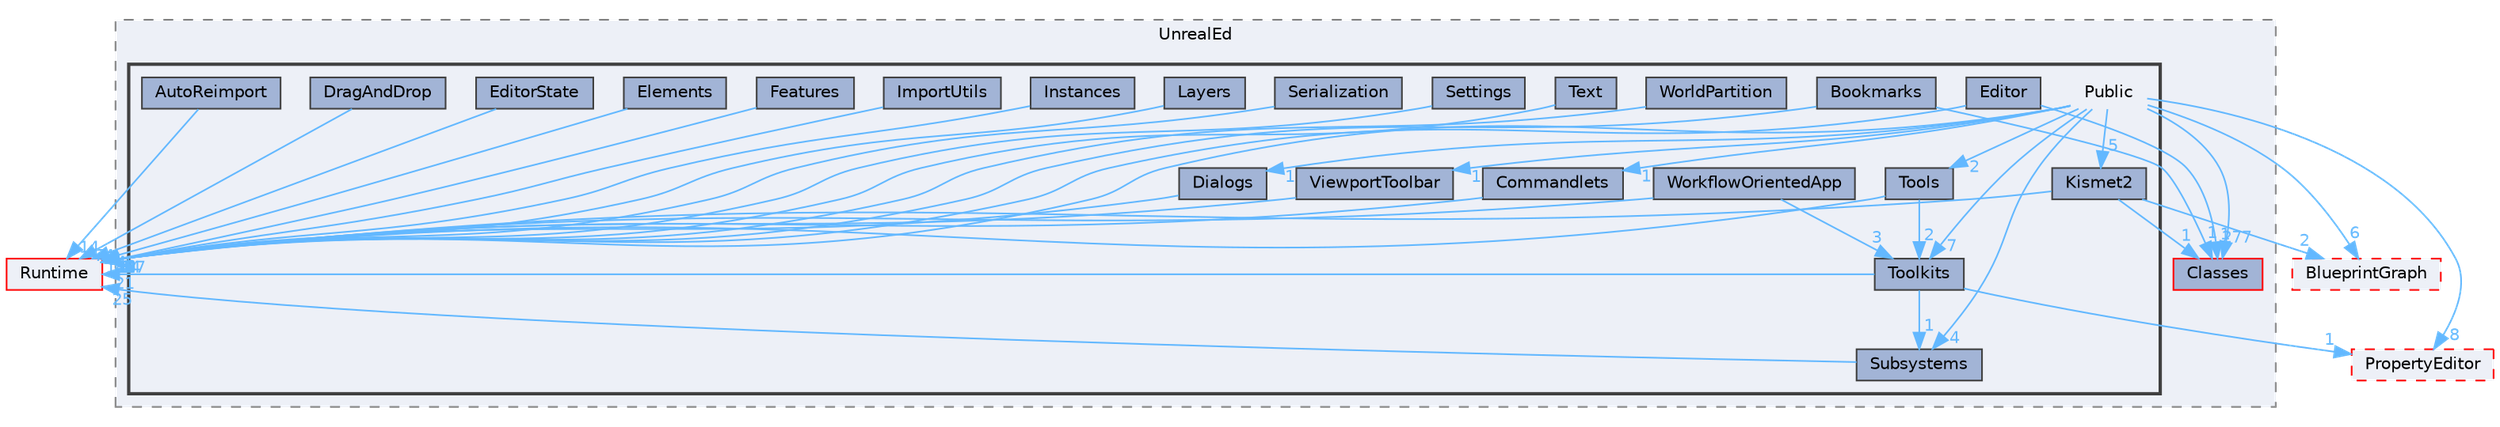 digraph "Public"
{
 // INTERACTIVE_SVG=YES
 // LATEX_PDF_SIZE
  bgcolor="transparent";
  edge [fontname=Helvetica,fontsize=10,labelfontname=Helvetica,labelfontsize=10];
  node [fontname=Helvetica,fontsize=10,shape=box,height=0.2,width=0.4];
  compound=true
  subgraph clusterdir_d6dfe71a46de762e5d5df277eaa495c7 {
    graph [ bgcolor="#edf0f7", pencolor="grey50", label="UnrealEd", fontname=Helvetica,fontsize=10 style="filled,dashed", URL="dir_d6dfe71a46de762e5d5df277eaa495c7.html",tooltip=""]
  dir_0d13eddcba6027e8ab9d61accf84dcff [label="Classes", fillcolor="#a2b4d6", color="red", style="filled", URL="dir_0d13eddcba6027e8ab9d61accf84dcff.html",tooltip=""];
  subgraph clusterdir_978a81d20f5a53c90067a06992956062 {
    graph [ bgcolor="#edf0f7", pencolor="grey25", label="", fontname=Helvetica,fontsize=10 style="filled,bold", URL="dir_978a81d20f5a53c90067a06992956062.html",tooltip=""]
    dir_978a81d20f5a53c90067a06992956062 [shape=plaintext, label="Public"];
  dir_34b9c4b67d5ab077feb65df9bc3acd23 [label="AutoReimport", fillcolor="#a2b4d6", color="grey25", style="filled", URL="dir_34b9c4b67d5ab077feb65df9bc3acd23.html",tooltip=""];
  dir_1464c4dd4b863ed9f04f57128ebcb999 [label="Bookmarks", fillcolor="#a2b4d6", color="grey25", style="filled", URL="dir_1464c4dd4b863ed9f04f57128ebcb999.html",tooltip=""];
  dir_8a259657e650c8c100c0a06fccc42936 [label="Commandlets", fillcolor="#a2b4d6", color="grey25", style="filled", URL="dir_8a259657e650c8c100c0a06fccc42936.html",tooltip=""];
  dir_39014474091516f790d83e3305df3ebb [label="Dialogs", fillcolor="#a2b4d6", color="grey25", style="filled", URL="dir_39014474091516f790d83e3305df3ebb.html",tooltip=""];
  dir_278d55fa59b2e32d2a766322d81a8995 [label="DragAndDrop", fillcolor="#a2b4d6", color="grey25", style="filled", URL="dir_278d55fa59b2e32d2a766322d81a8995.html",tooltip=""];
  dir_e8a8da76bd5fced8dcd0b49e38cd716c [label="Editor", fillcolor="#a2b4d6", color="grey25", style="filled", URL="dir_e8a8da76bd5fced8dcd0b49e38cd716c.html",tooltip=""];
  dir_57f1633b65a6921d129529749d2ab770 [label="EditorState", fillcolor="#a2b4d6", color="grey25", style="filled", URL="dir_57f1633b65a6921d129529749d2ab770.html",tooltip=""];
  dir_fa7c451ee1c45678d95aa3886d95e0dc [label="Elements", fillcolor="#a2b4d6", color="grey25", style="filled", URL="dir_fa7c451ee1c45678d95aa3886d95e0dc.html",tooltip=""];
  dir_9ef241c1a63473f44fb52f646240144e [label="Features", fillcolor="#a2b4d6", color="grey25", style="filled", URL="dir_9ef241c1a63473f44fb52f646240144e.html",tooltip=""];
  dir_e897a6d24d311dfdd0d67f11fda5cc58 [label="ImportUtils", fillcolor="#a2b4d6", color="grey25", style="filled", URL="dir_e897a6d24d311dfdd0d67f11fda5cc58.html",tooltip=""];
  dir_e985a81cfacca7ab670fcb81275a8413 [label="Instances", fillcolor="#a2b4d6", color="grey25", style="filled", URL="dir_e985a81cfacca7ab670fcb81275a8413.html",tooltip=""];
  dir_42185e7662107a59bab78cbb40a196b5 [label="Kismet2", fillcolor="#a2b4d6", color="grey25", style="filled", URL="dir_42185e7662107a59bab78cbb40a196b5.html",tooltip=""];
  dir_6c0aa19a6859f5c63753a28c2ead2ec4 [label="Layers", fillcolor="#a2b4d6", color="grey25", style="filled", URL="dir_6c0aa19a6859f5c63753a28c2ead2ec4.html",tooltip=""];
  dir_17ba5ee37b16ebcf9d7426f517806e87 [label="Serialization", fillcolor="#a2b4d6", color="grey25", style="filled", URL="dir_17ba5ee37b16ebcf9d7426f517806e87.html",tooltip=""];
  dir_9364830b99571ea0ac5818e3c92bf79f [label="Settings", fillcolor="#a2b4d6", color="grey25", style="filled", URL="dir_9364830b99571ea0ac5818e3c92bf79f.html",tooltip=""];
  dir_7aa415416ea8b8ed0e847810974232a8 [label="Subsystems", fillcolor="#a2b4d6", color="grey25", style="filled", URL="dir_7aa415416ea8b8ed0e847810974232a8.html",tooltip=""];
  dir_0091a601d43baf37edf6e1d485d84663 [label="Text", fillcolor="#a2b4d6", color="grey25", style="filled", URL="dir_0091a601d43baf37edf6e1d485d84663.html",tooltip=""];
  dir_21a0abbbb2aa2fd726a01fe92c72933a [label="Toolkits", fillcolor="#a2b4d6", color="grey25", style="filled", URL="dir_21a0abbbb2aa2fd726a01fe92c72933a.html",tooltip=""];
  dir_6f2615dcb1046e733bba50f40f254a93 [label="Tools", fillcolor="#a2b4d6", color="grey25", style="filled", URL="dir_6f2615dcb1046e733bba50f40f254a93.html",tooltip=""];
  dir_af8ac6736468381caa903d22ddf6b757 [label="ViewportToolbar", fillcolor="#a2b4d6", color="grey25", style="filled", URL="dir_af8ac6736468381caa903d22ddf6b757.html",tooltip=""];
  dir_3752550258a60a13d994fc8b20089368 [label="WorkflowOrientedApp", fillcolor="#a2b4d6", color="grey25", style="filled", URL="dir_3752550258a60a13d994fc8b20089368.html",tooltip=""];
  dir_95bbb44ad2018fd47891e57ce388bd2e [label="WorldPartition", fillcolor="#a2b4d6", color="grey25", style="filled", URL="dir_95bbb44ad2018fd47891e57ce388bd2e.html",tooltip=""];
  }
  }
  dir_6f9ff4717e5c801c32ad76358bc5c18a [label="BlueprintGraph", fillcolor="#edf0f7", color="red", style="filled,dashed", URL="dir_6f9ff4717e5c801c32ad76358bc5c18a.html",tooltip=""];
  dir_7536b172fbd480bfd146a1b1acd6856b [label="Runtime", fillcolor="#edf0f7", color="red", style="filled", URL="dir_7536b172fbd480bfd146a1b1acd6856b.html",tooltip=""];
  dir_d1fe7a7be36f79b0b0b08c66e8a279df [label="PropertyEditor", fillcolor="#edf0f7", color="red", style="filled,dashed", URL="dir_d1fe7a7be36f79b0b0b08c66e8a279df.html",tooltip=""];
  dir_978a81d20f5a53c90067a06992956062->dir_0d13eddcba6027e8ab9d61accf84dcff [headlabel="277", labeldistance=1.5 headhref="dir_000930_000191.html" href="dir_000930_000191.html" color="steelblue1" fontcolor="steelblue1"];
  dir_978a81d20f5a53c90067a06992956062->dir_21a0abbbb2aa2fd726a01fe92c72933a [headlabel="7", labeldistance=1.5 headhref="dir_000930_001188.html" href="dir_000930_001188.html" color="steelblue1" fontcolor="steelblue1"];
  dir_978a81d20f5a53c90067a06992956062->dir_39014474091516f790d83e3305df3ebb [headlabel="1", labeldistance=1.5 headhref="dir_000930_000315.html" href="dir_000930_000315.html" color="steelblue1" fontcolor="steelblue1"];
  dir_978a81d20f5a53c90067a06992956062->dir_42185e7662107a59bab78cbb40a196b5 [headlabel="5", labeldistance=1.5 headhref="dir_000930_000550.html" href="dir_000930_000550.html" color="steelblue1" fontcolor="steelblue1"];
  dir_978a81d20f5a53c90067a06992956062->dir_6f2615dcb1046e733bba50f40f254a93 [headlabel="2", labeldistance=1.5 headhref="dir_000930_001190.html" href="dir_000930_001190.html" color="steelblue1" fontcolor="steelblue1"];
  dir_978a81d20f5a53c90067a06992956062->dir_6f9ff4717e5c801c32ad76358bc5c18a [headlabel="6", labeldistance=1.5 headhref="dir_000930_000103.html" href="dir_000930_000103.html" color="steelblue1" fontcolor="steelblue1"];
  dir_978a81d20f5a53c90067a06992956062->dir_7536b172fbd480bfd146a1b1acd6856b [headlabel="1367", labeldistance=1.5 headhref="dir_000930_000984.html" href="dir_000930_000984.html" color="steelblue1" fontcolor="steelblue1"];
  dir_978a81d20f5a53c90067a06992956062->dir_7aa415416ea8b8ed0e847810974232a8 [headlabel="4", labeldistance=1.5 headhref="dir_000930_001149.html" href="dir_000930_001149.html" color="steelblue1" fontcolor="steelblue1"];
  dir_978a81d20f5a53c90067a06992956062->dir_8a259657e650c8c100c0a06fccc42936 [headlabel="1", labeldistance=1.5 headhref="dir_000930_000209.html" href="dir_000930_000209.html" color="steelblue1" fontcolor="steelblue1"];
  dir_978a81d20f5a53c90067a06992956062->dir_af8ac6736468381caa903d22ddf6b757 [headlabel="1", labeldistance=1.5 headhref="dir_000930_001256.html" href="dir_000930_001256.html" color="steelblue1" fontcolor="steelblue1"];
  dir_978a81d20f5a53c90067a06992956062->dir_d1fe7a7be36f79b0b0b08c66e8a279df [headlabel="8", labeldistance=1.5 headhref="dir_000930_000781.html" href="dir_000930_000781.html" color="steelblue1" fontcolor="steelblue1"];
  dir_34b9c4b67d5ab077feb65df9bc3acd23->dir_7536b172fbd480bfd146a1b1acd6856b [headlabel="14", labeldistance=1.5 headhref="dir_000082_000984.html" href="dir_000082_000984.html" color="steelblue1" fontcolor="steelblue1"];
  dir_1464c4dd4b863ed9f04f57128ebcb999->dir_0d13eddcba6027e8ab9d61accf84dcff [headlabel="1", labeldistance=1.5 headhref="dir_000112_000191.html" href="dir_000112_000191.html" color="steelblue1" fontcolor="steelblue1"];
  dir_1464c4dd4b863ed9f04f57128ebcb999->dir_7536b172fbd480bfd146a1b1acd6856b [headlabel="11", labeldistance=1.5 headhref="dir_000112_000984.html" href="dir_000112_000984.html" color="steelblue1" fontcolor="steelblue1"];
  dir_8a259657e650c8c100c0a06fccc42936->dir_7536b172fbd480bfd146a1b1acd6856b [headlabel="45", labeldistance=1.5 headhref="dir_000209_000984.html" href="dir_000209_000984.html" color="steelblue1" fontcolor="steelblue1"];
  dir_39014474091516f790d83e3305df3ebb->dir_7536b172fbd480bfd146a1b1acd6856b [headlabel="52", labeldistance=1.5 headhref="dir_000315_000984.html" href="dir_000315_000984.html" color="steelblue1" fontcolor="steelblue1"];
  dir_278d55fa59b2e32d2a766322d81a8995->dir_7536b172fbd480bfd146a1b1acd6856b [headlabel="74", labeldistance=1.5 headhref="dir_000344_000984.html" href="dir_000344_000984.html" color="steelblue1" fontcolor="steelblue1"];
  dir_e8a8da76bd5fced8dcd0b49e38cd716c->dir_0d13eddcba6027e8ab9d61accf84dcff [headlabel="1", labeldistance=1.5 headhref="dir_000359_000191.html" href="dir_000359_000191.html" color="steelblue1" fontcolor="steelblue1"];
  dir_e8a8da76bd5fced8dcd0b49e38cd716c->dir_7536b172fbd480bfd146a1b1acd6856b [headlabel="3", labeldistance=1.5 headhref="dir_000359_000984.html" href="dir_000359_000984.html" color="steelblue1" fontcolor="steelblue1"];
  dir_57f1633b65a6921d129529749d2ab770->dir_7536b172fbd480bfd146a1b1acd6856b [headlabel="4", labeldistance=1.5 headhref="dir_000361_000984.html" href="dir_000361_000984.html" color="steelblue1" fontcolor="steelblue1"];
  dir_fa7c451ee1c45678d95aa3886d95e0dc->dir_7536b172fbd480bfd146a1b1acd6856b [headlabel="45", labeldistance=1.5 headhref="dir_000364_000984.html" href="dir_000364_000984.html" color="steelblue1" fontcolor="steelblue1"];
  dir_9ef241c1a63473f44fb52f646240144e->dir_7536b172fbd480bfd146a1b1acd6856b [headlabel="4", labeldistance=1.5 headhref="dir_000395_000984.html" href="dir_000395_000984.html" color="steelblue1" fontcolor="steelblue1"];
  dir_e897a6d24d311dfdd0d67f11fda5cc58->dir_7536b172fbd480bfd146a1b1acd6856b [headlabel="15", labeldistance=1.5 headhref="dir_000486_000984.html" href="dir_000486_000984.html" color="steelblue1" fontcolor="steelblue1"];
  dir_e985a81cfacca7ab670fcb81275a8413->dir_7536b172fbd480bfd146a1b1acd6856b [headlabel="1", labeldistance=1.5 headhref="dir_000497_000984.html" href="dir_000497_000984.html" color="steelblue1" fontcolor="steelblue1"];
  dir_42185e7662107a59bab78cbb40a196b5->dir_0d13eddcba6027e8ab9d61accf84dcff [headlabel="1", labeldistance=1.5 headhref="dir_000550_000191.html" href="dir_000550_000191.html" color="steelblue1" fontcolor="steelblue1"];
  dir_42185e7662107a59bab78cbb40a196b5->dir_6f9ff4717e5c801c32ad76358bc5c18a [headlabel="2", labeldistance=1.5 headhref="dir_000550_000103.html" href="dir_000550_000103.html" color="steelblue1" fontcolor="steelblue1"];
  dir_42185e7662107a59bab78cbb40a196b5->dir_7536b172fbd480bfd146a1b1acd6856b [headlabel="104", labeldistance=1.5 headhref="dir_000550_000984.html" href="dir_000550_000984.html" color="steelblue1" fontcolor="steelblue1"];
  dir_6c0aa19a6859f5c63753a28c2ead2ec4->dir_7536b172fbd480bfd146a1b1acd6856b [headlabel="1", labeldistance=1.5 headhref="dir_000557_000984.html" href="dir_000557_000984.html" color="steelblue1" fontcolor="steelblue1"];
  dir_17ba5ee37b16ebcf9d7426f517806e87->dir_7536b172fbd480bfd146a1b1acd6856b [headlabel="5", labeldistance=1.5 headhref="dir_001017_000984.html" href="dir_001017_000984.html" color="steelblue1" fontcolor="steelblue1"];
  dir_9364830b99571ea0ac5818e3c92bf79f->dir_7536b172fbd480bfd146a1b1acd6856b [headlabel="18", labeldistance=1.5 headhref="dir_001031_000984.html" href="dir_001031_000984.html" color="steelblue1" fontcolor="steelblue1"];
  dir_7aa415416ea8b8ed0e847810974232a8->dir_7536b172fbd480bfd146a1b1acd6856b [headlabel="25", labeldistance=1.5 headhref="dir_001149_000984.html" href="dir_001149_000984.html" color="steelblue1" fontcolor="steelblue1"];
  dir_0091a601d43baf37edf6e1d485d84663->dir_7536b172fbd480bfd146a1b1acd6856b [headlabel="8", labeldistance=1.5 headhref="dir_001179_000984.html" href="dir_001179_000984.html" color="steelblue1" fontcolor="steelblue1"];
  dir_21a0abbbb2aa2fd726a01fe92c72933a->dir_7536b172fbd480bfd146a1b1acd6856b [headlabel="21", labeldistance=1.5 headhref="dir_001188_000984.html" href="dir_001188_000984.html" color="steelblue1" fontcolor="steelblue1"];
  dir_21a0abbbb2aa2fd726a01fe92c72933a->dir_7aa415416ea8b8ed0e847810974232a8 [headlabel="1", labeldistance=1.5 headhref="dir_001188_001149.html" href="dir_001188_001149.html" color="steelblue1" fontcolor="steelblue1"];
  dir_21a0abbbb2aa2fd726a01fe92c72933a->dir_d1fe7a7be36f79b0b0b08c66e8a279df [headlabel="1", labeldistance=1.5 headhref="dir_001188_000781.html" href="dir_001188_000781.html" color="steelblue1" fontcolor="steelblue1"];
  dir_6f2615dcb1046e733bba50f40f254a93->dir_21a0abbbb2aa2fd726a01fe92c72933a [headlabel="2", labeldistance=1.5 headhref="dir_001190_001188.html" href="dir_001190_001188.html" color="steelblue1" fontcolor="steelblue1"];
  dir_6f2615dcb1046e733bba50f40f254a93->dir_7536b172fbd480bfd146a1b1acd6856b [headlabel="54", labeldistance=1.5 headhref="dir_001190_000984.html" href="dir_001190_000984.html" color="steelblue1" fontcolor="steelblue1"];
  dir_af8ac6736468381caa903d22ddf6b757->dir_7536b172fbd480bfd146a1b1acd6856b [headlabel="8", labeldistance=1.5 headhref="dir_001256_000984.html" href="dir_001256_000984.html" color="steelblue1" fontcolor="steelblue1"];
  dir_3752550258a60a13d994fc8b20089368->dir_21a0abbbb2aa2fd726a01fe92c72933a [headlabel="3", labeldistance=1.5 headhref="dir_001295_001188.html" href="dir_001295_001188.html" color="steelblue1" fontcolor="steelblue1"];
  dir_3752550258a60a13d994fc8b20089368->dir_7536b172fbd480bfd146a1b1acd6856b [headlabel="39", labeldistance=1.5 headhref="dir_001295_000984.html" href="dir_001295_000984.html" color="steelblue1" fontcolor="steelblue1"];
  dir_95bbb44ad2018fd47891e57ce388bd2e->dir_7536b172fbd480bfd146a1b1acd6856b [headlabel="20", labeldistance=1.5 headhref="dir_001297_000984.html" href="dir_001297_000984.html" color="steelblue1" fontcolor="steelblue1"];
}
